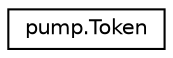 digraph "Graphical Class Hierarchy"
{
  edge [fontname="Helvetica",fontsize="10",labelfontname="Helvetica",labelfontsize="10"];
  node [fontname="Helvetica",fontsize="10",shape=record];
  rankdir="LR";
  Node1 [label="pump.Token",height=0.2,width=0.4,color="black", fillcolor="white", style="filled",URL="$classpump_1_1_token.html"];
}
